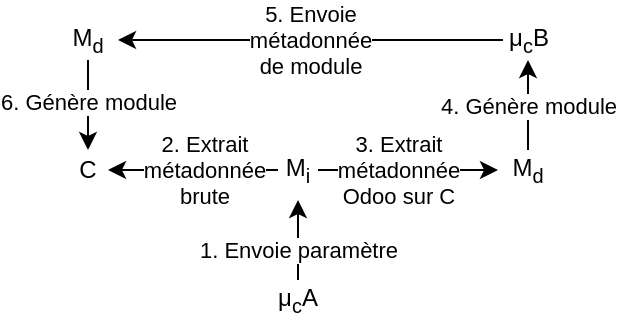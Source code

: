 <mxfile version="21.0.2" type="device"><diagram name="Page-1" id="hcp3JRPc9lIUsZKohhlH"><mxGraphModel dx="691" dy="266" grid="1" gridSize="10" guides="1" tooltips="1" connect="1" arrows="1" fold="1" page="1" pageScale="1" pageWidth="827" pageHeight="1169" math="0" shadow="0"><root><mxCell id="0"/><mxCell id="1" parent="0"/><mxCell id="Fra0TbXWQu_yNBGomtn_-1" value="C" style="text;html=1;strokeColor=none;fillColor=none;align=center;verticalAlign=middle;whiteSpace=wrap;rounded=0;" vertex="1" parent="1"><mxGeometry x="95" y="535" width="20" height="20" as="geometry"/></mxCell><mxCell id="Fra0TbXWQu_yNBGomtn_-2" value="M&lt;sub&gt;i&lt;/sub&gt;" style="text;html=1;strokeColor=none;fillColor=none;align=center;verticalAlign=middle;whiteSpace=wrap;rounded=0;" vertex="1" parent="1"><mxGeometry x="200" y="530" width="20" height="30" as="geometry"/></mxCell><mxCell id="Fra0TbXWQu_yNBGomtn_-3" value="μ&lt;sub&gt;c&lt;/sub&gt;B" style="text;html=1;strokeColor=none;fillColor=none;align=center;verticalAlign=middle;whiteSpace=wrap;rounded=0;" vertex="1" parent="1"><mxGeometry x="312.5" y="470" width="25" height="20" as="geometry"/></mxCell><mxCell id="Fra0TbXWQu_yNBGomtn_-4" value="μ&lt;sub&gt;c&lt;/sub&gt;A" style="text;html=1;strokeColor=none;fillColor=none;align=center;verticalAlign=middle;whiteSpace=wrap;rounded=0;" vertex="1" parent="1"><mxGeometry x="195" y="600" width="30" height="20" as="geometry"/></mxCell><mxCell id="Fra0TbXWQu_yNBGomtn_-7" value="M&lt;sub&gt;d&lt;/sub&gt;" style="text;html=1;strokeColor=none;fillColor=none;align=center;verticalAlign=middle;whiteSpace=wrap;rounded=0;" vertex="1" parent="1"><mxGeometry x="310" y="535" width="30" height="20" as="geometry"/></mxCell><mxCell id="Fra0TbXWQu_yNBGomtn_-9" value="" style="endArrow=classic;html=1;rounded=0;exitX=0.5;exitY=0;exitDx=0;exitDy=0;entryX=0.5;entryY=1;entryDx=0;entryDy=0;" edge="1" parent="1" source="Fra0TbXWQu_yNBGomtn_-4" target="Fra0TbXWQu_yNBGomtn_-2"><mxGeometry relative="1" as="geometry"><mxPoint x="140" y="550" as="sourcePoint"/><mxPoint x="240" y="550" as="targetPoint"/></mxGeometry></mxCell><mxCell id="Fra0TbXWQu_yNBGomtn_-10" value="1. Envoie paramètre" style="edgeLabel;resizable=0;html=1;align=center;verticalAlign=middle;" connectable="0" vertex="1" parent="Fra0TbXWQu_yNBGomtn_-9"><mxGeometry relative="1" as="geometry"><mxPoint y="5" as="offset"/></mxGeometry></mxCell><mxCell id="Fra0TbXWQu_yNBGomtn_-12" value="" style="endArrow=classic;html=1;rounded=0;entryX=1;entryY=0.5;entryDx=0;entryDy=0;exitX=0;exitY=0.5;exitDx=0;exitDy=0;" edge="1" parent="1" source="Fra0TbXWQu_yNBGomtn_-2" target="Fra0TbXWQu_yNBGomtn_-1"><mxGeometry relative="1" as="geometry"><mxPoint x="140" y="550" as="sourcePoint"/><mxPoint x="240" y="550" as="targetPoint"/></mxGeometry></mxCell><mxCell id="Fra0TbXWQu_yNBGomtn_-13" value="&lt;div&gt;2. Extrait&lt;/div&gt;&lt;div&gt;métadonnée&lt;/div&gt;&lt;div&gt;brute&lt;br&gt;&lt;/div&gt;" style="edgeLabel;resizable=0;html=1;align=center;verticalAlign=middle;" connectable="0" vertex="1" parent="Fra0TbXWQu_yNBGomtn_-12"><mxGeometry relative="1" as="geometry"><mxPoint x="5" as="offset"/></mxGeometry></mxCell><mxCell id="Fra0TbXWQu_yNBGomtn_-14" value="" style="endArrow=classic;html=1;rounded=0;entryX=0;entryY=0.5;entryDx=0;entryDy=0;exitX=1;exitY=0.5;exitDx=0;exitDy=0;" edge="1" parent="1" source="Fra0TbXWQu_yNBGomtn_-2" target="Fra0TbXWQu_yNBGomtn_-7"><mxGeometry relative="1" as="geometry"><mxPoint x="140" y="550" as="sourcePoint"/><mxPoint x="240" y="550" as="targetPoint"/></mxGeometry></mxCell><mxCell id="Fra0TbXWQu_yNBGomtn_-15" value="&lt;div&gt;3. Extrait&lt;/div&gt;&lt;div&gt;métadonnée&lt;/div&gt;&lt;div&gt;Odoo sur C&lt;br&gt;&lt;/div&gt;" style="edgeLabel;resizable=0;html=1;align=center;verticalAlign=middle;" connectable="0" vertex="1" parent="Fra0TbXWQu_yNBGomtn_-14"><mxGeometry relative="1" as="geometry"><mxPoint x="-5" as="offset"/></mxGeometry></mxCell><mxCell id="Fra0TbXWQu_yNBGomtn_-16" value="" style="endArrow=classic;html=1;rounded=0;entryX=0.5;entryY=1;entryDx=0;entryDy=0;exitX=0.5;exitY=0;exitDx=0;exitDy=0;" edge="1" parent="1" source="Fra0TbXWQu_yNBGomtn_-7" target="Fra0TbXWQu_yNBGomtn_-3"><mxGeometry relative="1" as="geometry"><mxPoint x="140" y="550" as="sourcePoint"/><mxPoint x="240" y="550" as="targetPoint"/></mxGeometry></mxCell><mxCell id="Fra0TbXWQu_yNBGomtn_-17" value="4. Génère module" style="edgeLabel;resizable=0;html=1;align=center;verticalAlign=middle;" connectable="0" vertex="1" parent="Fra0TbXWQu_yNBGomtn_-16"><mxGeometry relative="1" as="geometry"/></mxCell><mxCell id="Fra0TbXWQu_yNBGomtn_-18" value="M&lt;sub&gt;d&lt;/sub&gt;" style="text;html=1;strokeColor=none;fillColor=none;align=center;verticalAlign=middle;whiteSpace=wrap;rounded=0;" vertex="1" parent="1"><mxGeometry x="90" y="470" width="30" height="20" as="geometry"/></mxCell><mxCell id="Fra0TbXWQu_yNBGomtn_-19" value="" style="endArrow=classic;html=1;rounded=0;exitX=0;exitY=0.5;exitDx=0;exitDy=0;entryX=1;entryY=0.5;entryDx=0;entryDy=0;" edge="1" parent="1" source="Fra0TbXWQu_yNBGomtn_-3" target="Fra0TbXWQu_yNBGomtn_-18"><mxGeometry relative="1" as="geometry"><mxPoint x="210" y="450" as="sourcePoint"/><mxPoint x="310" y="450" as="targetPoint"/></mxGeometry></mxCell><mxCell id="Fra0TbXWQu_yNBGomtn_-20" value="&lt;div&gt;5. Envoie &lt;br&gt;&lt;/div&gt;&lt;div&gt;métadonnée&lt;/div&gt;&lt;div&gt;de module&lt;br&gt;&lt;/div&gt;" style="edgeLabel;resizable=0;html=1;align=center;verticalAlign=middle;" connectable="0" vertex="1" parent="Fra0TbXWQu_yNBGomtn_-19"><mxGeometry relative="1" as="geometry"/></mxCell><mxCell id="Fra0TbXWQu_yNBGomtn_-21" value="" style="endArrow=classic;html=1;rounded=0;exitX=0.5;exitY=1;exitDx=0;exitDy=0;entryX=0.5;entryY=0;entryDx=0;entryDy=0;" edge="1" parent="1" source="Fra0TbXWQu_yNBGomtn_-18" target="Fra0TbXWQu_yNBGomtn_-1"><mxGeometry relative="1" as="geometry"><mxPoint x="140" y="540" as="sourcePoint"/><mxPoint x="240" y="540" as="targetPoint"/></mxGeometry></mxCell><mxCell id="Fra0TbXWQu_yNBGomtn_-22" value="6. Génère module" style="edgeLabel;resizable=0;html=1;align=center;verticalAlign=middle;" connectable="0" vertex="1" parent="Fra0TbXWQu_yNBGomtn_-21"><mxGeometry relative="1" as="geometry"><mxPoint y="-2" as="offset"/></mxGeometry></mxCell></root></mxGraphModel></diagram></mxfile>